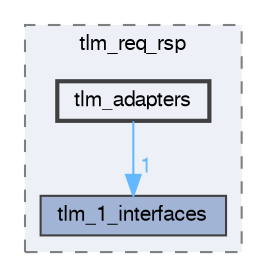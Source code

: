 digraph "tlm_core/tlm_1/tlm_req_rsp/tlm_adapters"
{
 // LATEX_PDF_SIZE
  bgcolor="transparent";
  edge [fontname=FreeSans,fontsize=10,labelfontname=FreeSans,labelfontsize=10];
  node [fontname=FreeSans,fontsize=10,shape=box,height=0.2,width=0.4];
  compound=true
  subgraph clusterdir_f5e56409712e0b002f6bb0ff6be3b762 {
    graph [ bgcolor="#edf0f7", pencolor="grey50", label="tlm_req_rsp", fontname=FreeSans,fontsize=10 style="filled,dashed", URL="dir_f5e56409712e0b002f6bb0ff6be3b762.html",tooltip=""]
  dir_7bfea407d87c74d0d6a8a9e31733fb55 [label="tlm_1_interfaces", fillcolor="#a2b4d6", color="grey25", style="filled", URL="dir_7bfea407d87c74d0d6a8a9e31733fb55.html",tooltip=""];
  dir_f785f1cf03833b37a7d700071cbb24f9 [label="tlm_adapters", fillcolor="#edf0f7", color="grey25", style="filled,bold", URL="dir_f785f1cf03833b37a7d700071cbb24f9.html",tooltip=""];
  }
  dir_f785f1cf03833b37a7d700071cbb24f9->dir_7bfea407d87c74d0d6a8a9e31733fb55 [headlabel="1", labeldistance=1.5 headhref="dir_000004_000001.html" href="dir_000004_000001.html" color="steelblue1" fontcolor="steelblue1"];
}
